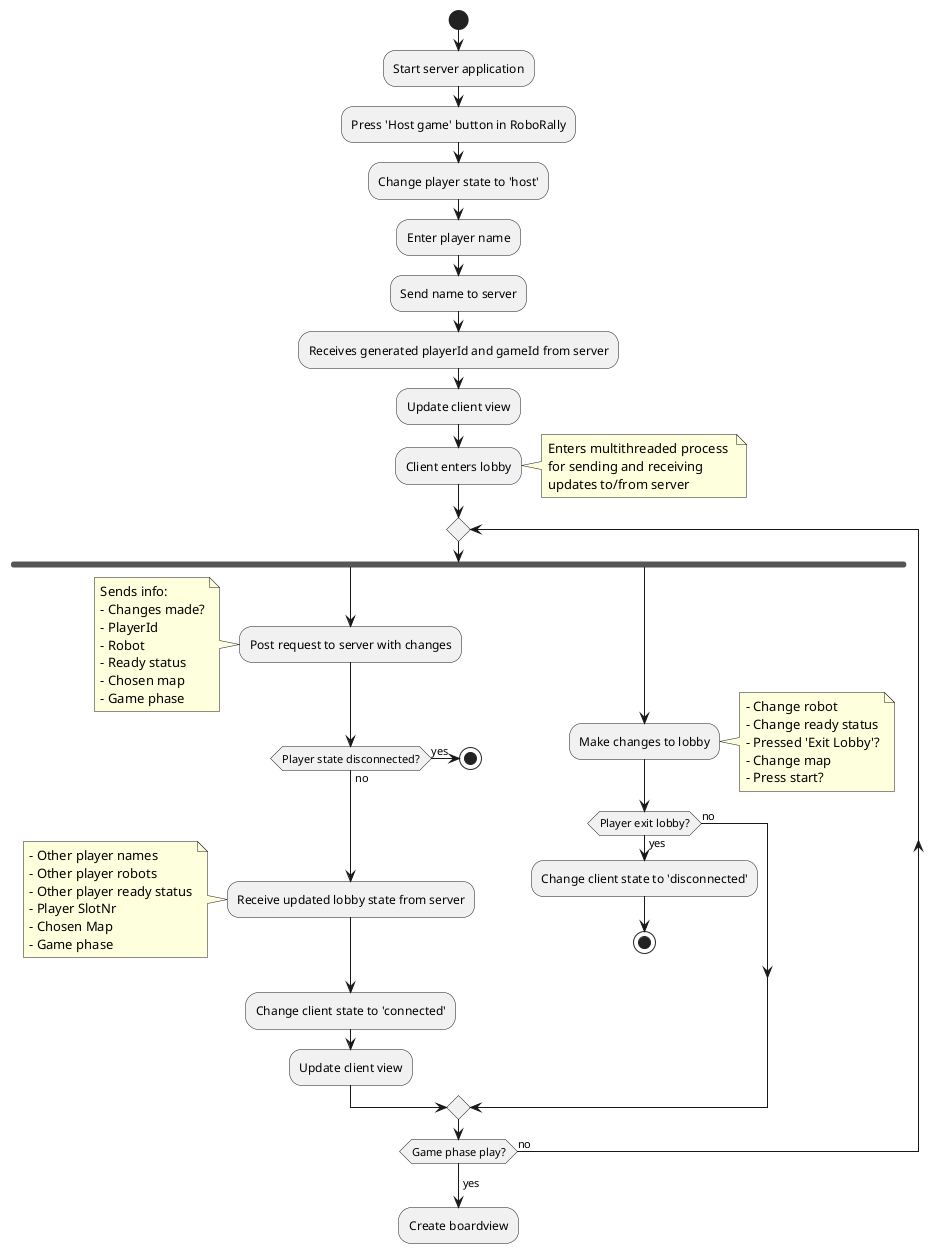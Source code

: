 @startuml

start
:Start server application;
:Press 'Host game' button in RoboRally;
:Change player state to 'host';
:Enter player name;
:Send name to server;
:Receives generated playerId and gameId from server;
:Update client view;
:Client enters lobby;
note right
    Enters multithreaded process 
    for sending and receiving 
    updates to/from server
end note
repeat
fork
        :Post request to server with changes;
        note left
            Sends info:
            - Changes made?
            - PlayerId
            - Robot
            - Ready status
            - Chosen map
            - Game phase
        end note
        if(Player state disconnected?) then (yes)
            stop
        else (no)
        endif
        :Receive updated lobby state from server;
        note left
            - Other player names
            - Other player robots
            - Other player ready status
            - Player SlotNr
            - Chosen Map
            - Game phase
        end note
        :Change client state to 'connected';
        :Update client view;
fork again
        :Make changes to lobby;
        note right
            - Change robot
            - Change ready status
            - Pressed 'Exit Lobby'?
            - Change map
            - Press start?
        end note
        if (Player exit lobby?) then (yes)
            :Change client state to 'disconnected';
            stop
        else (no)
        endif
end merge
    repeat while (Game phase play?) is (no)
    ->yes;
:Create boardview;
@enduml